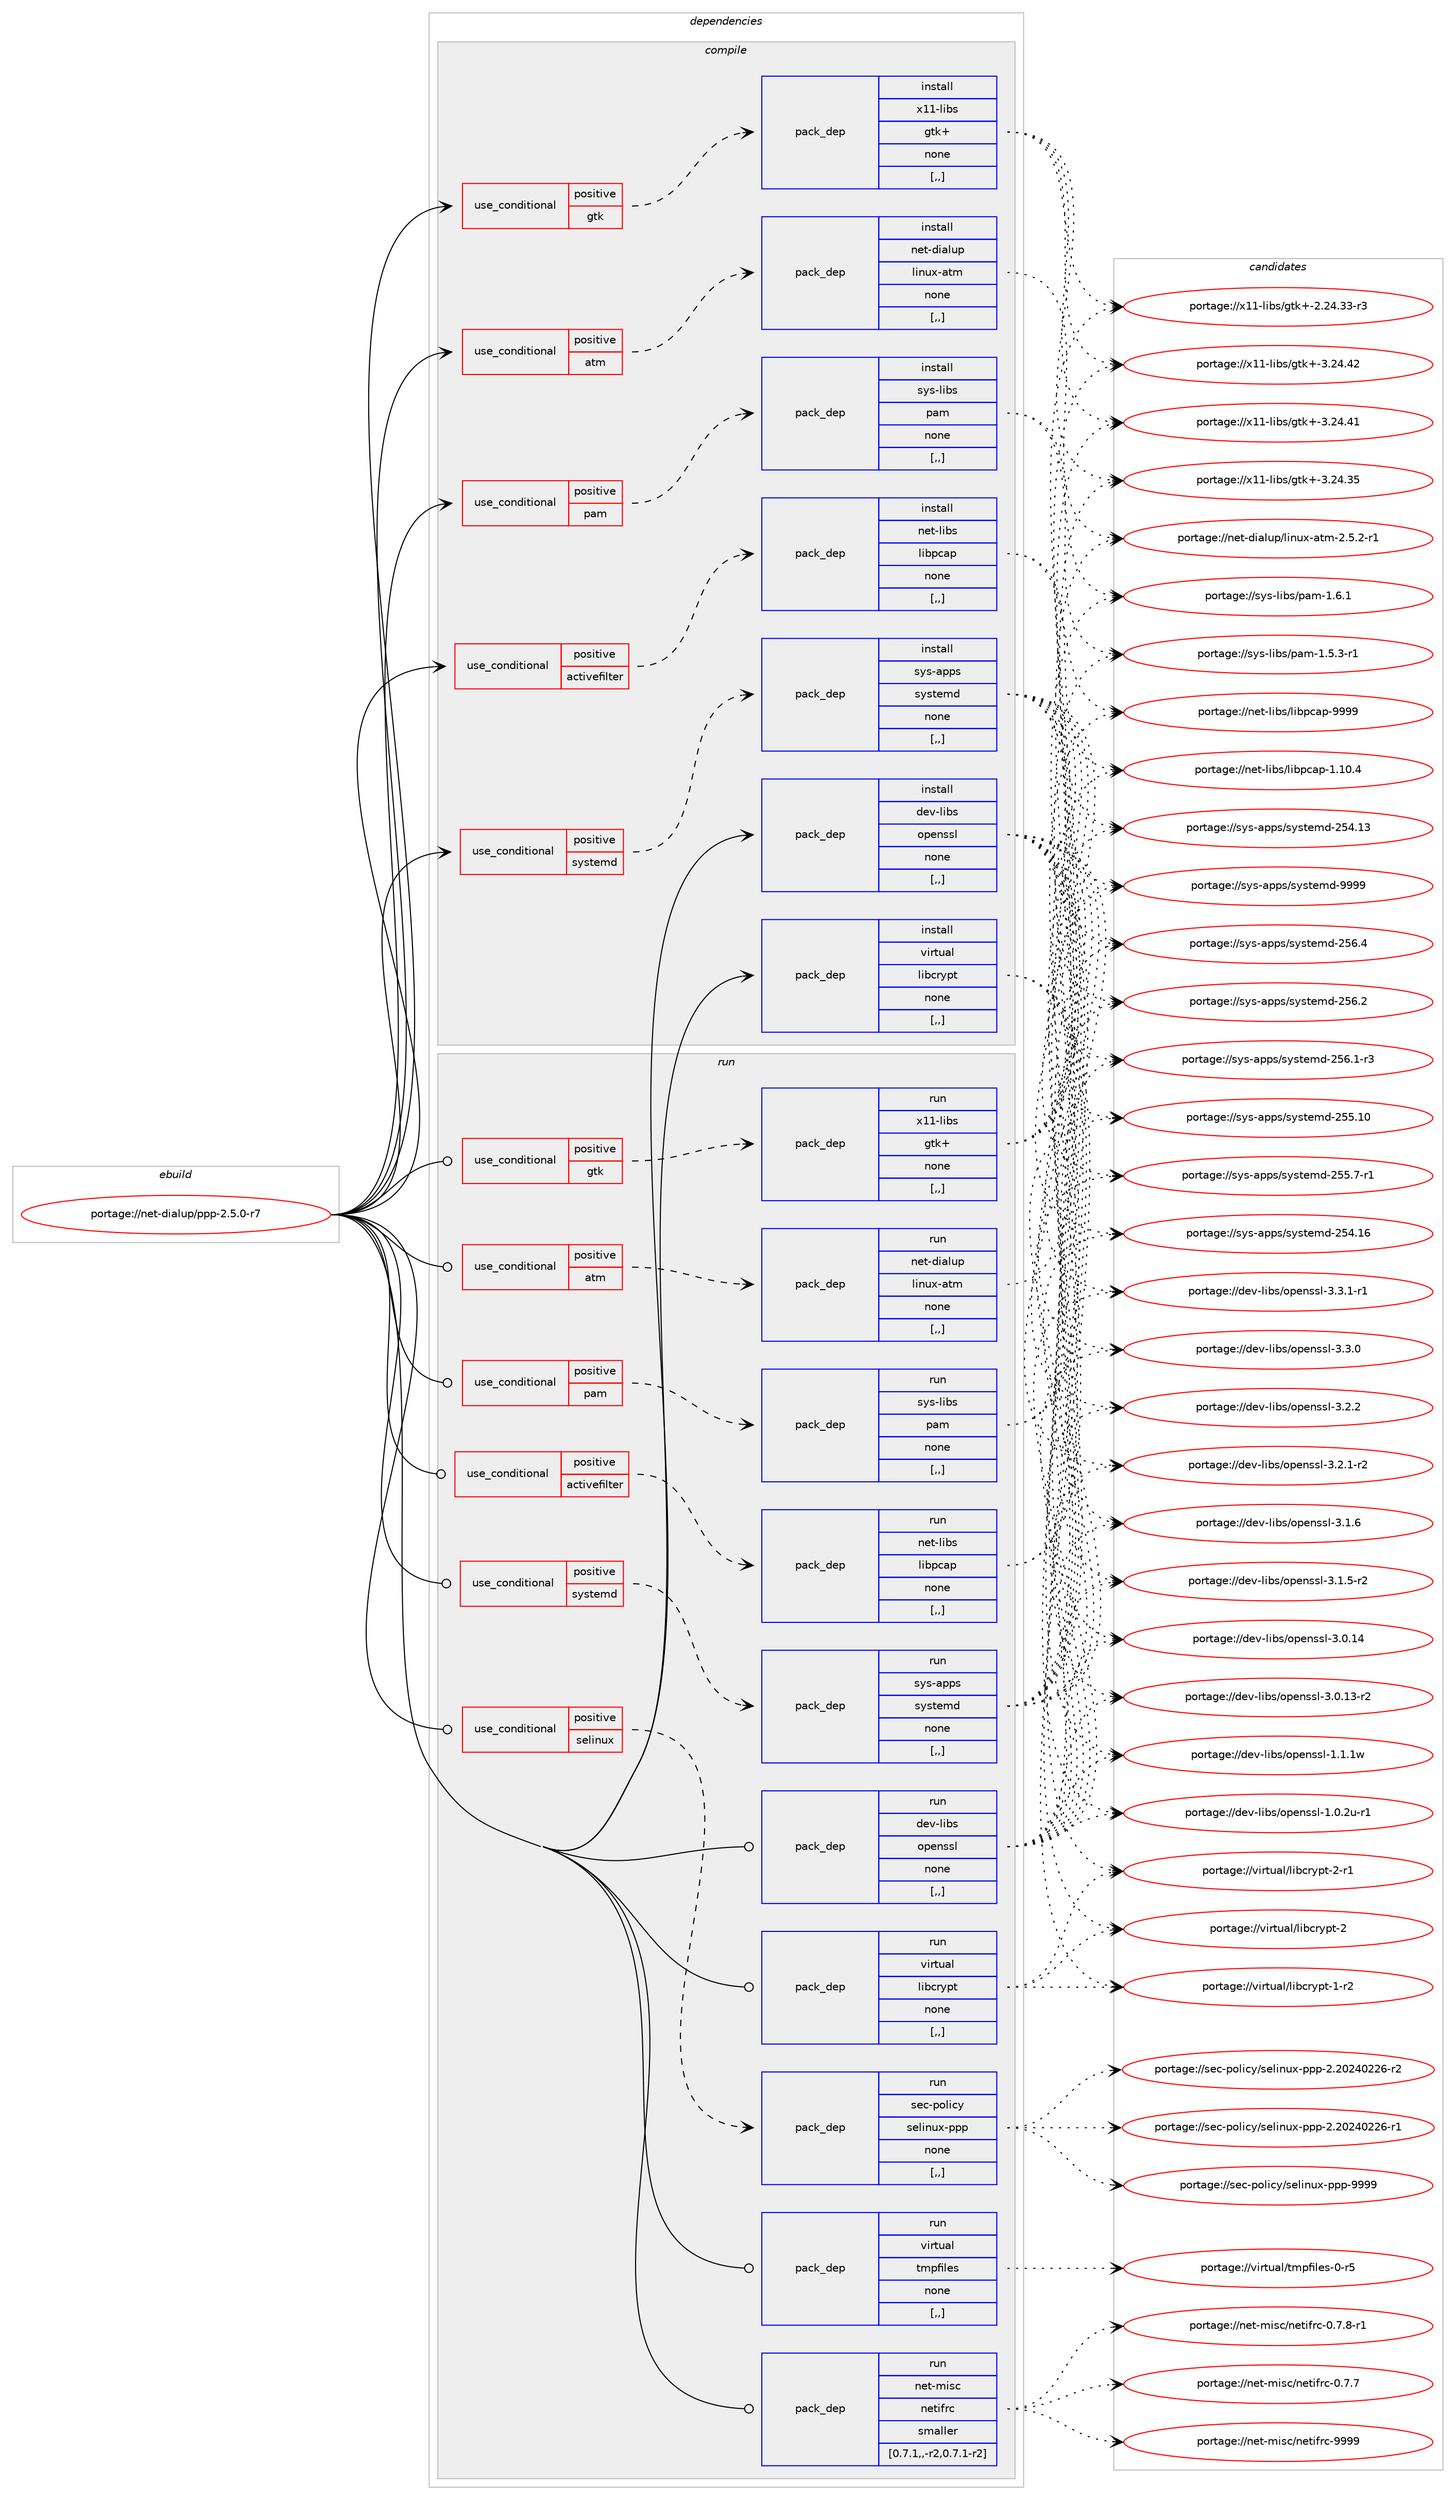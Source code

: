 digraph prolog {

# *************
# Graph options
# *************

newrank=true;
concentrate=true;
compound=true;
graph [rankdir=LR,fontname=Helvetica,fontsize=10,ranksep=1.5];#, ranksep=2.5, nodesep=0.2];
edge  [arrowhead=vee];
node  [fontname=Helvetica,fontsize=10];

# **********
# The ebuild
# **********

subgraph cluster_leftcol {
color=gray;
label=<<i>ebuild</i>>;
id [label="portage://net-dialup/ppp-2.5.0-r7", color=red, width=4, href="../net-dialup/ppp-2.5.0-r7.svg"];
}

# ****************
# The dependencies
# ****************

subgraph cluster_midcol {
color=gray;
label=<<i>dependencies</i>>;
subgraph cluster_compile {
fillcolor="#eeeeee";
style=filled;
label=<<i>compile</i>>;
subgraph cond89100 {
dependency344330 [label=<<TABLE BORDER="0" CELLBORDER="1" CELLSPACING="0" CELLPADDING="4"><TR><TD ROWSPAN="3" CELLPADDING="10">use_conditional</TD></TR><TR><TD>positive</TD></TR><TR><TD>activefilter</TD></TR></TABLE>>, shape=none, color=red];
subgraph pack252639 {
dependency344331 [label=<<TABLE BORDER="0" CELLBORDER="1" CELLSPACING="0" CELLPADDING="4" WIDTH="220"><TR><TD ROWSPAN="6" CELLPADDING="30">pack_dep</TD></TR><TR><TD WIDTH="110">install</TD></TR><TR><TD>net-libs</TD></TR><TR><TD>libpcap</TD></TR><TR><TD>none</TD></TR><TR><TD>[,,]</TD></TR></TABLE>>, shape=none, color=blue];
}
dependency344330:e -> dependency344331:w [weight=20,style="dashed",arrowhead="vee"];
}
id:e -> dependency344330:w [weight=20,style="solid",arrowhead="vee"];
subgraph cond89101 {
dependency344332 [label=<<TABLE BORDER="0" CELLBORDER="1" CELLSPACING="0" CELLPADDING="4"><TR><TD ROWSPAN="3" CELLPADDING="10">use_conditional</TD></TR><TR><TD>positive</TD></TR><TR><TD>atm</TD></TR></TABLE>>, shape=none, color=red];
subgraph pack252640 {
dependency344333 [label=<<TABLE BORDER="0" CELLBORDER="1" CELLSPACING="0" CELLPADDING="4" WIDTH="220"><TR><TD ROWSPAN="6" CELLPADDING="30">pack_dep</TD></TR><TR><TD WIDTH="110">install</TD></TR><TR><TD>net-dialup</TD></TR><TR><TD>linux-atm</TD></TR><TR><TD>none</TD></TR><TR><TD>[,,]</TD></TR></TABLE>>, shape=none, color=blue];
}
dependency344332:e -> dependency344333:w [weight=20,style="dashed",arrowhead="vee"];
}
id:e -> dependency344332:w [weight=20,style="solid",arrowhead="vee"];
subgraph cond89102 {
dependency344334 [label=<<TABLE BORDER="0" CELLBORDER="1" CELLSPACING="0" CELLPADDING="4"><TR><TD ROWSPAN="3" CELLPADDING="10">use_conditional</TD></TR><TR><TD>positive</TD></TR><TR><TD>gtk</TD></TR></TABLE>>, shape=none, color=red];
subgraph pack252641 {
dependency344335 [label=<<TABLE BORDER="0" CELLBORDER="1" CELLSPACING="0" CELLPADDING="4" WIDTH="220"><TR><TD ROWSPAN="6" CELLPADDING="30">pack_dep</TD></TR><TR><TD WIDTH="110">install</TD></TR><TR><TD>x11-libs</TD></TR><TR><TD>gtk+</TD></TR><TR><TD>none</TD></TR><TR><TD>[,,]</TD></TR></TABLE>>, shape=none, color=blue];
}
dependency344334:e -> dependency344335:w [weight=20,style="dashed",arrowhead="vee"];
}
id:e -> dependency344334:w [weight=20,style="solid",arrowhead="vee"];
subgraph cond89103 {
dependency344336 [label=<<TABLE BORDER="0" CELLBORDER="1" CELLSPACING="0" CELLPADDING="4"><TR><TD ROWSPAN="3" CELLPADDING="10">use_conditional</TD></TR><TR><TD>positive</TD></TR><TR><TD>pam</TD></TR></TABLE>>, shape=none, color=red];
subgraph pack252642 {
dependency344337 [label=<<TABLE BORDER="0" CELLBORDER="1" CELLSPACING="0" CELLPADDING="4" WIDTH="220"><TR><TD ROWSPAN="6" CELLPADDING="30">pack_dep</TD></TR><TR><TD WIDTH="110">install</TD></TR><TR><TD>sys-libs</TD></TR><TR><TD>pam</TD></TR><TR><TD>none</TD></TR><TR><TD>[,,]</TD></TR></TABLE>>, shape=none, color=blue];
}
dependency344336:e -> dependency344337:w [weight=20,style="dashed",arrowhead="vee"];
}
id:e -> dependency344336:w [weight=20,style="solid",arrowhead="vee"];
subgraph cond89104 {
dependency344338 [label=<<TABLE BORDER="0" CELLBORDER="1" CELLSPACING="0" CELLPADDING="4"><TR><TD ROWSPAN="3" CELLPADDING="10">use_conditional</TD></TR><TR><TD>positive</TD></TR><TR><TD>systemd</TD></TR></TABLE>>, shape=none, color=red];
subgraph pack252643 {
dependency344339 [label=<<TABLE BORDER="0" CELLBORDER="1" CELLSPACING="0" CELLPADDING="4" WIDTH="220"><TR><TD ROWSPAN="6" CELLPADDING="30">pack_dep</TD></TR><TR><TD WIDTH="110">install</TD></TR><TR><TD>sys-apps</TD></TR><TR><TD>systemd</TD></TR><TR><TD>none</TD></TR><TR><TD>[,,]</TD></TR></TABLE>>, shape=none, color=blue];
}
dependency344338:e -> dependency344339:w [weight=20,style="dashed",arrowhead="vee"];
}
id:e -> dependency344338:w [weight=20,style="solid",arrowhead="vee"];
subgraph pack252644 {
dependency344340 [label=<<TABLE BORDER="0" CELLBORDER="1" CELLSPACING="0" CELLPADDING="4" WIDTH="220"><TR><TD ROWSPAN="6" CELLPADDING="30">pack_dep</TD></TR><TR><TD WIDTH="110">install</TD></TR><TR><TD>dev-libs</TD></TR><TR><TD>openssl</TD></TR><TR><TD>none</TD></TR><TR><TD>[,,]</TD></TR></TABLE>>, shape=none, color=blue];
}
id:e -> dependency344340:w [weight=20,style="solid",arrowhead="vee"];
subgraph pack252645 {
dependency344341 [label=<<TABLE BORDER="0" CELLBORDER="1" CELLSPACING="0" CELLPADDING="4" WIDTH="220"><TR><TD ROWSPAN="6" CELLPADDING="30">pack_dep</TD></TR><TR><TD WIDTH="110">install</TD></TR><TR><TD>virtual</TD></TR><TR><TD>libcrypt</TD></TR><TR><TD>none</TD></TR><TR><TD>[,,]</TD></TR></TABLE>>, shape=none, color=blue];
}
id:e -> dependency344341:w [weight=20,style="solid",arrowhead="vee"];
}
subgraph cluster_compileandrun {
fillcolor="#eeeeee";
style=filled;
label=<<i>compile and run</i>>;
}
subgraph cluster_run {
fillcolor="#eeeeee";
style=filled;
label=<<i>run</i>>;
subgraph cond89105 {
dependency344342 [label=<<TABLE BORDER="0" CELLBORDER="1" CELLSPACING="0" CELLPADDING="4"><TR><TD ROWSPAN="3" CELLPADDING="10">use_conditional</TD></TR><TR><TD>positive</TD></TR><TR><TD>activefilter</TD></TR></TABLE>>, shape=none, color=red];
subgraph pack252646 {
dependency344343 [label=<<TABLE BORDER="0" CELLBORDER="1" CELLSPACING="0" CELLPADDING="4" WIDTH="220"><TR><TD ROWSPAN="6" CELLPADDING="30">pack_dep</TD></TR><TR><TD WIDTH="110">run</TD></TR><TR><TD>net-libs</TD></TR><TR><TD>libpcap</TD></TR><TR><TD>none</TD></TR><TR><TD>[,,]</TD></TR></TABLE>>, shape=none, color=blue];
}
dependency344342:e -> dependency344343:w [weight=20,style="dashed",arrowhead="vee"];
}
id:e -> dependency344342:w [weight=20,style="solid",arrowhead="odot"];
subgraph cond89106 {
dependency344344 [label=<<TABLE BORDER="0" CELLBORDER="1" CELLSPACING="0" CELLPADDING="4"><TR><TD ROWSPAN="3" CELLPADDING="10">use_conditional</TD></TR><TR><TD>positive</TD></TR><TR><TD>atm</TD></TR></TABLE>>, shape=none, color=red];
subgraph pack252647 {
dependency344345 [label=<<TABLE BORDER="0" CELLBORDER="1" CELLSPACING="0" CELLPADDING="4" WIDTH="220"><TR><TD ROWSPAN="6" CELLPADDING="30">pack_dep</TD></TR><TR><TD WIDTH="110">run</TD></TR><TR><TD>net-dialup</TD></TR><TR><TD>linux-atm</TD></TR><TR><TD>none</TD></TR><TR><TD>[,,]</TD></TR></TABLE>>, shape=none, color=blue];
}
dependency344344:e -> dependency344345:w [weight=20,style="dashed",arrowhead="vee"];
}
id:e -> dependency344344:w [weight=20,style="solid",arrowhead="odot"];
subgraph cond89107 {
dependency344346 [label=<<TABLE BORDER="0" CELLBORDER="1" CELLSPACING="0" CELLPADDING="4"><TR><TD ROWSPAN="3" CELLPADDING="10">use_conditional</TD></TR><TR><TD>positive</TD></TR><TR><TD>gtk</TD></TR></TABLE>>, shape=none, color=red];
subgraph pack252648 {
dependency344347 [label=<<TABLE BORDER="0" CELLBORDER="1" CELLSPACING="0" CELLPADDING="4" WIDTH="220"><TR><TD ROWSPAN="6" CELLPADDING="30">pack_dep</TD></TR><TR><TD WIDTH="110">run</TD></TR><TR><TD>x11-libs</TD></TR><TR><TD>gtk+</TD></TR><TR><TD>none</TD></TR><TR><TD>[,,]</TD></TR></TABLE>>, shape=none, color=blue];
}
dependency344346:e -> dependency344347:w [weight=20,style="dashed",arrowhead="vee"];
}
id:e -> dependency344346:w [weight=20,style="solid",arrowhead="odot"];
subgraph cond89108 {
dependency344348 [label=<<TABLE BORDER="0" CELLBORDER="1" CELLSPACING="0" CELLPADDING="4"><TR><TD ROWSPAN="3" CELLPADDING="10">use_conditional</TD></TR><TR><TD>positive</TD></TR><TR><TD>pam</TD></TR></TABLE>>, shape=none, color=red];
subgraph pack252649 {
dependency344349 [label=<<TABLE BORDER="0" CELLBORDER="1" CELLSPACING="0" CELLPADDING="4" WIDTH="220"><TR><TD ROWSPAN="6" CELLPADDING="30">pack_dep</TD></TR><TR><TD WIDTH="110">run</TD></TR><TR><TD>sys-libs</TD></TR><TR><TD>pam</TD></TR><TR><TD>none</TD></TR><TR><TD>[,,]</TD></TR></TABLE>>, shape=none, color=blue];
}
dependency344348:e -> dependency344349:w [weight=20,style="dashed",arrowhead="vee"];
}
id:e -> dependency344348:w [weight=20,style="solid",arrowhead="odot"];
subgraph cond89109 {
dependency344350 [label=<<TABLE BORDER="0" CELLBORDER="1" CELLSPACING="0" CELLPADDING="4"><TR><TD ROWSPAN="3" CELLPADDING="10">use_conditional</TD></TR><TR><TD>positive</TD></TR><TR><TD>selinux</TD></TR></TABLE>>, shape=none, color=red];
subgraph pack252650 {
dependency344351 [label=<<TABLE BORDER="0" CELLBORDER="1" CELLSPACING="0" CELLPADDING="4" WIDTH="220"><TR><TD ROWSPAN="6" CELLPADDING="30">pack_dep</TD></TR><TR><TD WIDTH="110">run</TD></TR><TR><TD>sec-policy</TD></TR><TR><TD>selinux-ppp</TD></TR><TR><TD>none</TD></TR><TR><TD>[,,]</TD></TR></TABLE>>, shape=none, color=blue];
}
dependency344350:e -> dependency344351:w [weight=20,style="dashed",arrowhead="vee"];
}
id:e -> dependency344350:w [weight=20,style="solid",arrowhead="odot"];
subgraph cond89110 {
dependency344352 [label=<<TABLE BORDER="0" CELLBORDER="1" CELLSPACING="0" CELLPADDING="4"><TR><TD ROWSPAN="3" CELLPADDING="10">use_conditional</TD></TR><TR><TD>positive</TD></TR><TR><TD>systemd</TD></TR></TABLE>>, shape=none, color=red];
subgraph pack252651 {
dependency344353 [label=<<TABLE BORDER="0" CELLBORDER="1" CELLSPACING="0" CELLPADDING="4" WIDTH="220"><TR><TD ROWSPAN="6" CELLPADDING="30">pack_dep</TD></TR><TR><TD WIDTH="110">run</TD></TR><TR><TD>sys-apps</TD></TR><TR><TD>systemd</TD></TR><TR><TD>none</TD></TR><TR><TD>[,,]</TD></TR></TABLE>>, shape=none, color=blue];
}
dependency344352:e -> dependency344353:w [weight=20,style="dashed",arrowhead="vee"];
}
id:e -> dependency344352:w [weight=20,style="solid",arrowhead="odot"];
subgraph pack252652 {
dependency344354 [label=<<TABLE BORDER="0" CELLBORDER="1" CELLSPACING="0" CELLPADDING="4" WIDTH="220"><TR><TD ROWSPAN="6" CELLPADDING="30">pack_dep</TD></TR><TR><TD WIDTH="110">run</TD></TR><TR><TD>dev-libs</TD></TR><TR><TD>openssl</TD></TR><TR><TD>none</TD></TR><TR><TD>[,,]</TD></TR></TABLE>>, shape=none, color=blue];
}
id:e -> dependency344354:w [weight=20,style="solid",arrowhead="odot"];
subgraph pack252653 {
dependency344355 [label=<<TABLE BORDER="0" CELLBORDER="1" CELLSPACING="0" CELLPADDING="4" WIDTH="220"><TR><TD ROWSPAN="6" CELLPADDING="30">pack_dep</TD></TR><TR><TD WIDTH="110">run</TD></TR><TR><TD>virtual</TD></TR><TR><TD>libcrypt</TD></TR><TR><TD>none</TD></TR><TR><TD>[,,]</TD></TR></TABLE>>, shape=none, color=blue];
}
id:e -> dependency344355:w [weight=20,style="solid",arrowhead="odot"];
subgraph pack252654 {
dependency344356 [label=<<TABLE BORDER="0" CELLBORDER="1" CELLSPACING="0" CELLPADDING="4" WIDTH="220"><TR><TD ROWSPAN="6" CELLPADDING="30">pack_dep</TD></TR><TR><TD WIDTH="110">run</TD></TR><TR><TD>virtual</TD></TR><TR><TD>tmpfiles</TD></TR><TR><TD>none</TD></TR><TR><TD>[,,]</TD></TR></TABLE>>, shape=none, color=blue];
}
id:e -> dependency344356:w [weight=20,style="solid",arrowhead="odot"];
subgraph pack252655 {
dependency344357 [label=<<TABLE BORDER="0" CELLBORDER="1" CELLSPACING="0" CELLPADDING="4" WIDTH="220"><TR><TD ROWSPAN="6" CELLPADDING="30">pack_dep</TD></TR><TR><TD WIDTH="110">run</TD></TR><TR><TD>net-misc</TD></TR><TR><TD>netifrc</TD></TR><TR><TD>smaller</TD></TR><TR><TD>[0.7.1,,-r2,0.7.1-r2]</TD></TR></TABLE>>, shape=none, color=blue];
}
id:e -> dependency344357:w [weight=20,style="solid",arrowhead="odot"];
}
}

# **************
# The candidates
# **************

subgraph cluster_choices {
rank=same;
color=gray;
label=<<i>candidates</i>>;

subgraph choice252639 {
color=black;
nodesep=1;
choice1101011164510810598115471081059811299971124557575757 [label="portage://net-libs/libpcap-9999", color=red, width=4,href="../net-libs/libpcap-9999.svg"];
choice11010111645108105981154710810598112999711245494649484652 [label="portage://net-libs/libpcap-1.10.4", color=red, width=4,href="../net-libs/libpcap-1.10.4.svg"];
dependency344331:e -> choice1101011164510810598115471081059811299971124557575757:w [style=dotted,weight="100"];
dependency344331:e -> choice11010111645108105981154710810598112999711245494649484652:w [style=dotted,weight="100"];
}
subgraph choice252640 {
color=black;
nodesep=1;
choice11010111645100105971081171124710810511011712045971161094550465346504511449 [label="portage://net-dialup/linux-atm-2.5.2-r1", color=red, width=4,href="../net-dialup/linux-atm-2.5.2-r1.svg"];
dependency344333:e -> choice11010111645100105971081171124710810511011712045971161094550465346504511449:w [style=dotted,weight="100"];
}
subgraph choice252641 {
color=black;
nodesep=1;
choice1204949451081059811547103116107434551465052465250 [label="portage://x11-libs/gtk+-3.24.42", color=red, width=4,href="../x11-libs/gtk+-3.24.42.svg"];
choice1204949451081059811547103116107434551465052465249 [label="portage://x11-libs/gtk+-3.24.41", color=red, width=4,href="../x11-libs/gtk+-3.24.41.svg"];
choice1204949451081059811547103116107434551465052465153 [label="portage://x11-libs/gtk+-3.24.35", color=red, width=4,href="../x11-libs/gtk+-3.24.35.svg"];
choice12049494510810598115471031161074345504650524651514511451 [label="portage://x11-libs/gtk+-2.24.33-r3", color=red, width=4,href="../x11-libs/gtk+-2.24.33-r3.svg"];
dependency344335:e -> choice1204949451081059811547103116107434551465052465250:w [style=dotted,weight="100"];
dependency344335:e -> choice1204949451081059811547103116107434551465052465249:w [style=dotted,weight="100"];
dependency344335:e -> choice1204949451081059811547103116107434551465052465153:w [style=dotted,weight="100"];
dependency344335:e -> choice12049494510810598115471031161074345504650524651514511451:w [style=dotted,weight="100"];
}
subgraph choice252642 {
color=black;
nodesep=1;
choice11512111545108105981154711297109454946544649 [label="portage://sys-libs/pam-1.6.1", color=red, width=4,href="../sys-libs/pam-1.6.1.svg"];
choice115121115451081059811547112971094549465346514511449 [label="portage://sys-libs/pam-1.5.3-r1", color=red, width=4,href="../sys-libs/pam-1.5.3-r1.svg"];
dependency344337:e -> choice11512111545108105981154711297109454946544649:w [style=dotted,weight="100"];
dependency344337:e -> choice115121115451081059811547112971094549465346514511449:w [style=dotted,weight="100"];
}
subgraph choice252643 {
color=black;
nodesep=1;
choice1151211154597112112115471151211151161011091004557575757 [label="portage://sys-apps/systemd-9999", color=red, width=4,href="../sys-apps/systemd-9999.svg"];
choice115121115459711211211547115121115116101109100455053544652 [label="portage://sys-apps/systemd-256.4", color=red, width=4,href="../sys-apps/systemd-256.4.svg"];
choice115121115459711211211547115121115116101109100455053544650 [label="portage://sys-apps/systemd-256.2", color=red, width=4,href="../sys-apps/systemd-256.2.svg"];
choice1151211154597112112115471151211151161011091004550535446494511451 [label="portage://sys-apps/systemd-256.1-r3", color=red, width=4,href="../sys-apps/systemd-256.1-r3.svg"];
choice11512111545971121121154711512111511610110910045505353464948 [label="portage://sys-apps/systemd-255.10", color=red, width=4,href="../sys-apps/systemd-255.10.svg"];
choice1151211154597112112115471151211151161011091004550535346554511449 [label="portage://sys-apps/systemd-255.7-r1", color=red, width=4,href="../sys-apps/systemd-255.7-r1.svg"];
choice11512111545971121121154711512111511610110910045505352464954 [label="portage://sys-apps/systemd-254.16", color=red, width=4,href="../sys-apps/systemd-254.16.svg"];
choice11512111545971121121154711512111511610110910045505352464951 [label="portage://sys-apps/systemd-254.13", color=red, width=4,href="../sys-apps/systemd-254.13.svg"];
dependency344339:e -> choice1151211154597112112115471151211151161011091004557575757:w [style=dotted,weight="100"];
dependency344339:e -> choice115121115459711211211547115121115116101109100455053544652:w [style=dotted,weight="100"];
dependency344339:e -> choice115121115459711211211547115121115116101109100455053544650:w [style=dotted,weight="100"];
dependency344339:e -> choice1151211154597112112115471151211151161011091004550535446494511451:w [style=dotted,weight="100"];
dependency344339:e -> choice11512111545971121121154711512111511610110910045505353464948:w [style=dotted,weight="100"];
dependency344339:e -> choice1151211154597112112115471151211151161011091004550535346554511449:w [style=dotted,weight="100"];
dependency344339:e -> choice11512111545971121121154711512111511610110910045505352464954:w [style=dotted,weight="100"];
dependency344339:e -> choice11512111545971121121154711512111511610110910045505352464951:w [style=dotted,weight="100"];
}
subgraph choice252644 {
color=black;
nodesep=1;
choice1001011184510810598115471111121011101151151084551465146494511449 [label="portage://dev-libs/openssl-3.3.1-r1", color=red, width=4,href="../dev-libs/openssl-3.3.1-r1.svg"];
choice100101118451081059811547111112101110115115108455146514648 [label="portage://dev-libs/openssl-3.3.0", color=red, width=4,href="../dev-libs/openssl-3.3.0.svg"];
choice100101118451081059811547111112101110115115108455146504650 [label="portage://dev-libs/openssl-3.2.2", color=red, width=4,href="../dev-libs/openssl-3.2.2.svg"];
choice1001011184510810598115471111121011101151151084551465046494511450 [label="portage://dev-libs/openssl-3.2.1-r2", color=red, width=4,href="../dev-libs/openssl-3.2.1-r2.svg"];
choice100101118451081059811547111112101110115115108455146494654 [label="portage://dev-libs/openssl-3.1.6", color=red, width=4,href="../dev-libs/openssl-3.1.6.svg"];
choice1001011184510810598115471111121011101151151084551464946534511450 [label="portage://dev-libs/openssl-3.1.5-r2", color=red, width=4,href="../dev-libs/openssl-3.1.5-r2.svg"];
choice10010111845108105981154711111210111011511510845514648464952 [label="portage://dev-libs/openssl-3.0.14", color=red, width=4,href="../dev-libs/openssl-3.0.14.svg"];
choice100101118451081059811547111112101110115115108455146484649514511450 [label="portage://dev-libs/openssl-3.0.13-r2", color=red, width=4,href="../dev-libs/openssl-3.0.13-r2.svg"];
choice100101118451081059811547111112101110115115108454946494649119 [label="portage://dev-libs/openssl-1.1.1w", color=red, width=4,href="../dev-libs/openssl-1.1.1w.svg"];
choice1001011184510810598115471111121011101151151084549464846501174511449 [label="portage://dev-libs/openssl-1.0.2u-r1", color=red, width=4,href="../dev-libs/openssl-1.0.2u-r1.svg"];
dependency344340:e -> choice1001011184510810598115471111121011101151151084551465146494511449:w [style=dotted,weight="100"];
dependency344340:e -> choice100101118451081059811547111112101110115115108455146514648:w [style=dotted,weight="100"];
dependency344340:e -> choice100101118451081059811547111112101110115115108455146504650:w [style=dotted,weight="100"];
dependency344340:e -> choice1001011184510810598115471111121011101151151084551465046494511450:w [style=dotted,weight="100"];
dependency344340:e -> choice100101118451081059811547111112101110115115108455146494654:w [style=dotted,weight="100"];
dependency344340:e -> choice1001011184510810598115471111121011101151151084551464946534511450:w [style=dotted,weight="100"];
dependency344340:e -> choice10010111845108105981154711111210111011511510845514648464952:w [style=dotted,weight="100"];
dependency344340:e -> choice100101118451081059811547111112101110115115108455146484649514511450:w [style=dotted,weight="100"];
dependency344340:e -> choice100101118451081059811547111112101110115115108454946494649119:w [style=dotted,weight="100"];
dependency344340:e -> choice1001011184510810598115471111121011101151151084549464846501174511449:w [style=dotted,weight="100"];
}
subgraph choice252645 {
color=black;
nodesep=1;
choice1181051141161179710847108105989911412111211645504511449 [label="portage://virtual/libcrypt-2-r1", color=red, width=4,href="../virtual/libcrypt-2-r1.svg"];
choice118105114116117971084710810598991141211121164550 [label="portage://virtual/libcrypt-2", color=red, width=4,href="../virtual/libcrypt-2.svg"];
choice1181051141161179710847108105989911412111211645494511450 [label="portage://virtual/libcrypt-1-r2", color=red, width=4,href="../virtual/libcrypt-1-r2.svg"];
dependency344341:e -> choice1181051141161179710847108105989911412111211645504511449:w [style=dotted,weight="100"];
dependency344341:e -> choice118105114116117971084710810598991141211121164550:w [style=dotted,weight="100"];
dependency344341:e -> choice1181051141161179710847108105989911412111211645494511450:w [style=dotted,weight="100"];
}
subgraph choice252646 {
color=black;
nodesep=1;
choice1101011164510810598115471081059811299971124557575757 [label="portage://net-libs/libpcap-9999", color=red, width=4,href="../net-libs/libpcap-9999.svg"];
choice11010111645108105981154710810598112999711245494649484652 [label="portage://net-libs/libpcap-1.10.4", color=red, width=4,href="../net-libs/libpcap-1.10.4.svg"];
dependency344343:e -> choice1101011164510810598115471081059811299971124557575757:w [style=dotted,weight="100"];
dependency344343:e -> choice11010111645108105981154710810598112999711245494649484652:w [style=dotted,weight="100"];
}
subgraph choice252647 {
color=black;
nodesep=1;
choice11010111645100105971081171124710810511011712045971161094550465346504511449 [label="portage://net-dialup/linux-atm-2.5.2-r1", color=red, width=4,href="../net-dialup/linux-atm-2.5.2-r1.svg"];
dependency344345:e -> choice11010111645100105971081171124710810511011712045971161094550465346504511449:w [style=dotted,weight="100"];
}
subgraph choice252648 {
color=black;
nodesep=1;
choice1204949451081059811547103116107434551465052465250 [label="portage://x11-libs/gtk+-3.24.42", color=red, width=4,href="../x11-libs/gtk+-3.24.42.svg"];
choice1204949451081059811547103116107434551465052465249 [label="portage://x11-libs/gtk+-3.24.41", color=red, width=4,href="../x11-libs/gtk+-3.24.41.svg"];
choice1204949451081059811547103116107434551465052465153 [label="portage://x11-libs/gtk+-3.24.35", color=red, width=4,href="../x11-libs/gtk+-3.24.35.svg"];
choice12049494510810598115471031161074345504650524651514511451 [label="portage://x11-libs/gtk+-2.24.33-r3", color=red, width=4,href="../x11-libs/gtk+-2.24.33-r3.svg"];
dependency344347:e -> choice1204949451081059811547103116107434551465052465250:w [style=dotted,weight="100"];
dependency344347:e -> choice1204949451081059811547103116107434551465052465249:w [style=dotted,weight="100"];
dependency344347:e -> choice1204949451081059811547103116107434551465052465153:w [style=dotted,weight="100"];
dependency344347:e -> choice12049494510810598115471031161074345504650524651514511451:w [style=dotted,weight="100"];
}
subgraph choice252649 {
color=black;
nodesep=1;
choice11512111545108105981154711297109454946544649 [label="portage://sys-libs/pam-1.6.1", color=red, width=4,href="../sys-libs/pam-1.6.1.svg"];
choice115121115451081059811547112971094549465346514511449 [label="portage://sys-libs/pam-1.5.3-r1", color=red, width=4,href="../sys-libs/pam-1.5.3-r1.svg"];
dependency344349:e -> choice11512111545108105981154711297109454946544649:w [style=dotted,weight="100"];
dependency344349:e -> choice115121115451081059811547112971094549465346514511449:w [style=dotted,weight="100"];
}
subgraph choice252650 {
color=black;
nodesep=1;
choice11510199451121111081059912147115101108105110117120451121121124557575757 [label="portage://sec-policy/selinux-ppp-9999", color=red, width=4,href="../sec-policy/selinux-ppp-9999.svg"];
choice115101994511211110810599121471151011081051101171204511211211245504650485052485050544511450 [label="portage://sec-policy/selinux-ppp-2.20240226-r2", color=red, width=4,href="../sec-policy/selinux-ppp-2.20240226-r2.svg"];
choice115101994511211110810599121471151011081051101171204511211211245504650485052485050544511449 [label="portage://sec-policy/selinux-ppp-2.20240226-r1", color=red, width=4,href="../sec-policy/selinux-ppp-2.20240226-r1.svg"];
dependency344351:e -> choice11510199451121111081059912147115101108105110117120451121121124557575757:w [style=dotted,weight="100"];
dependency344351:e -> choice115101994511211110810599121471151011081051101171204511211211245504650485052485050544511450:w [style=dotted,weight="100"];
dependency344351:e -> choice115101994511211110810599121471151011081051101171204511211211245504650485052485050544511449:w [style=dotted,weight="100"];
}
subgraph choice252651 {
color=black;
nodesep=1;
choice1151211154597112112115471151211151161011091004557575757 [label="portage://sys-apps/systemd-9999", color=red, width=4,href="../sys-apps/systemd-9999.svg"];
choice115121115459711211211547115121115116101109100455053544652 [label="portage://sys-apps/systemd-256.4", color=red, width=4,href="../sys-apps/systemd-256.4.svg"];
choice115121115459711211211547115121115116101109100455053544650 [label="portage://sys-apps/systemd-256.2", color=red, width=4,href="../sys-apps/systemd-256.2.svg"];
choice1151211154597112112115471151211151161011091004550535446494511451 [label="portage://sys-apps/systemd-256.1-r3", color=red, width=4,href="../sys-apps/systemd-256.1-r3.svg"];
choice11512111545971121121154711512111511610110910045505353464948 [label="portage://sys-apps/systemd-255.10", color=red, width=4,href="../sys-apps/systemd-255.10.svg"];
choice1151211154597112112115471151211151161011091004550535346554511449 [label="portage://sys-apps/systemd-255.7-r1", color=red, width=4,href="../sys-apps/systemd-255.7-r1.svg"];
choice11512111545971121121154711512111511610110910045505352464954 [label="portage://sys-apps/systemd-254.16", color=red, width=4,href="../sys-apps/systemd-254.16.svg"];
choice11512111545971121121154711512111511610110910045505352464951 [label="portage://sys-apps/systemd-254.13", color=red, width=4,href="../sys-apps/systemd-254.13.svg"];
dependency344353:e -> choice1151211154597112112115471151211151161011091004557575757:w [style=dotted,weight="100"];
dependency344353:e -> choice115121115459711211211547115121115116101109100455053544652:w [style=dotted,weight="100"];
dependency344353:e -> choice115121115459711211211547115121115116101109100455053544650:w [style=dotted,weight="100"];
dependency344353:e -> choice1151211154597112112115471151211151161011091004550535446494511451:w [style=dotted,weight="100"];
dependency344353:e -> choice11512111545971121121154711512111511610110910045505353464948:w [style=dotted,weight="100"];
dependency344353:e -> choice1151211154597112112115471151211151161011091004550535346554511449:w [style=dotted,weight="100"];
dependency344353:e -> choice11512111545971121121154711512111511610110910045505352464954:w [style=dotted,weight="100"];
dependency344353:e -> choice11512111545971121121154711512111511610110910045505352464951:w [style=dotted,weight="100"];
}
subgraph choice252652 {
color=black;
nodesep=1;
choice1001011184510810598115471111121011101151151084551465146494511449 [label="portage://dev-libs/openssl-3.3.1-r1", color=red, width=4,href="../dev-libs/openssl-3.3.1-r1.svg"];
choice100101118451081059811547111112101110115115108455146514648 [label="portage://dev-libs/openssl-3.3.0", color=red, width=4,href="../dev-libs/openssl-3.3.0.svg"];
choice100101118451081059811547111112101110115115108455146504650 [label="portage://dev-libs/openssl-3.2.2", color=red, width=4,href="../dev-libs/openssl-3.2.2.svg"];
choice1001011184510810598115471111121011101151151084551465046494511450 [label="portage://dev-libs/openssl-3.2.1-r2", color=red, width=4,href="../dev-libs/openssl-3.2.1-r2.svg"];
choice100101118451081059811547111112101110115115108455146494654 [label="portage://dev-libs/openssl-3.1.6", color=red, width=4,href="../dev-libs/openssl-3.1.6.svg"];
choice1001011184510810598115471111121011101151151084551464946534511450 [label="portage://dev-libs/openssl-3.1.5-r2", color=red, width=4,href="../dev-libs/openssl-3.1.5-r2.svg"];
choice10010111845108105981154711111210111011511510845514648464952 [label="portage://dev-libs/openssl-3.0.14", color=red, width=4,href="../dev-libs/openssl-3.0.14.svg"];
choice100101118451081059811547111112101110115115108455146484649514511450 [label="portage://dev-libs/openssl-3.0.13-r2", color=red, width=4,href="../dev-libs/openssl-3.0.13-r2.svg"];
choice100101118451081059811547111112101110115115108454946494649119 [label="portage://dev-libs/openssl-1.1.1w", color=red, width=4,href="../dev-libs/openssl-1.1.1w.svg"];
choice1001011184510810598115471111121011101151151084549464846501174511449 [label="portage://dev-libs/openssl-1.0.2u-r1", color=red, width=4,href="../dev-libs/openssl-1.0.2u-r1.svg"];
dependency344354:e -> choice1001011184510810598115471111121011101151151084551465146494511449:w [style=dotted,weight="100"];
dependency344354:e -> choice100101118451081059811547111112101110115115108455146514648:w [style=dotted,weight="100"];
dependency344354:e -> choice100101118451081059811547111112101110115115108455146504650:w [style=dotted,weight="100"];
dependency344354:e -> choice1001011184510810598115471111121011101151151084551465046494511450:w [style=dotted,weight="100"];
dependency344354:e -> choice100101118451081059811547111112101110115115108455146494654:w [style=dotted,weight="100"];
dependency344354:e -> choice1001011184510810598115471111121011101151151084551464946534511450:w [style=dotted,weight="100"];
dependency344354:e -> choice10010111845108105981154711111210111011511510845514648464952:w [style=dotted,weight="100"];
dependency344354:e -> choice100101118451081059811547111112101110115115108455146484649514511450:w [style=dotted,weight="100"];
dependency344354:e -> choice100101118451081059811547111112101110115115108454946494649119:w [style=dotted,weight="100"];
dependency344354:e -> choice1001011184510810598115471111121011101151151084549464846501174511449:w [style=dotted,weight="100"];
}
subgraph choice252653 {
color=black;
nodesep=1;
choice1181051141161179710847108105989911412111211645504511449 [label="portage://virtual/libcrypt-2-r1", color=red, width=4,href="../virtual/libcrypt-2-r1.svg"];
choice118105114116117971084710810598991141211121164550 [label="portage://virtual/libcrypt-2", color=red, width=4,href="../virtual/libcrypt-2.svg"];
choice1181051141161179710847108105989911412111211645494511450 [label="portage://virtual/libcrypt-1-r2", color=red, width=4,href="../virtual/libcrypt-1-r2.svg"];
dependency344355:e -> choice1181051141161179710847108105989911412111211645504511449:w [style=dotted,weight="100"];
dependency344355:e -> choice118105114116117971084710810598991141211121164550:w [style=dotted,weight="100"];
dependency344355:e -> choice1181051141161179710847108105989911412111211645494511450:w [style=dotted,weight="100"];
}
subgraph choice252654 {
color=black;
nodesep=1;
choice118105114116117971084711610911210210510810111545484511453 [label="portage://virtual/tmpfiles-0-r5", color=red, width=4,href="../virtual/tmpfiles-0-r5.svg"];
dependency344356:e -> choice118105114116117971084711610911210210510810111545484511453:w [style=dotted,weight="100"];
}
subgraph choice252655 {
color=black;
nodesep=1;
choice110101116451091051159947110101116105102114994557575757 [label="portage://net-misc/netifrc-9999", color=red, width=4,href="../net-misc/netifrc-9999.svg"];
choice110101116451091051159947110101116105102114994548465546564511449 [label="portage://net-misc/netifrc-0.7.8-r1", color=red, width=4,href="../net-misc/netifrc-0.7.8-r1.svg"];
choice11010111645109105115994711010111610510211499454846554655 [label="portage://net-misc/netifrc-0.7.7", color=red, width=4,href="../net-misc/netifrc-0.7.7.svg"];
dependency344357:e -> choice110101116451091051159947110101116105102114994557575757:w [style=dotted,weight="100"];
dependency344357:e -> choice110101116451091051159947110101116105102114994548465546564511449:w [style=dotted,weight="100"];
dependency344357:e -> choice11010111645109105115994711010111610510211499454846554655:w [style=dotted,weight="100"];
}
}

}
